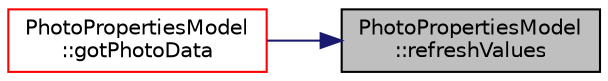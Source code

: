 digraph "PhotoPropertiesModel::refreshValues"
{
 // LATEX_PDF_SIZE
  edge [fontname="Helvetica",fontsize="10",labelfontname="Helvetica",labelfontsize="10"];
  node [fontname="Helvetica",fontsize="10",shape=record];
  rankdir="RL";
  Node1 [label="PhotoPropertiesModel\l::refreshValues",height=0.2,width=0.4,color="black", fillcolor="grey75", style="filled", fontcolor="black",tooltip=" "];
  Node1 -> Node2 [dir="back",color="midnightblue",fontsize="10",style="solid",fontname="Helvetica"];
  Node2 [label="PhotoPropertiesModel\l::gotPhotoData",height=0.2,width=0.4,color="red", fillcolor="white", style="filled",URL="$class_photo_properties_model.html#a7bd2e4c9a2287916636b0f8ea74aff0e",tooltip=" "];
}
